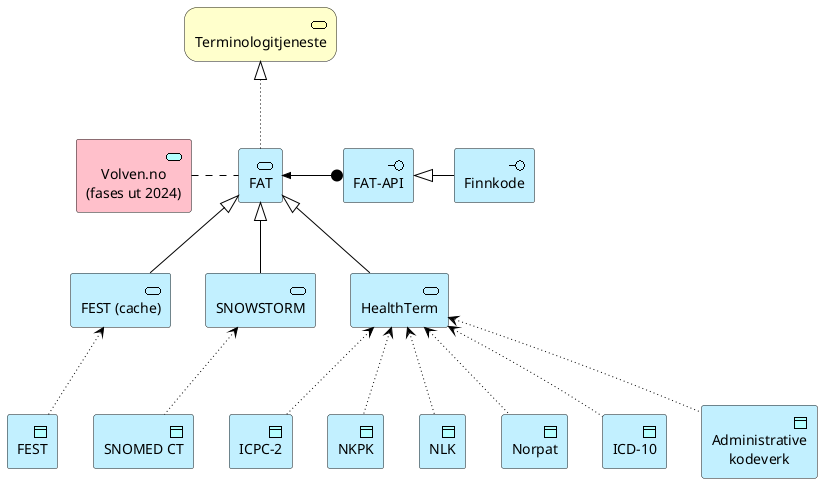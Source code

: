 @startuml
!include <archimate/Archimate>

sprite $aService jar:archimate/application-service

rectangle "Volven.no\n(fases ut 2024)" as volven <<$aService>> #pink
archimate #Business "Terminologitjeneste" as termserviceb<<business-service>>

archimate #Application "FAT" as termservice<<service>>

archimate #Application "FEST (cache)" as festcache<<service>>
archimate #Application "SNOWSTORM" as snowstorm<<service>>
archimate #Application "HealthTerm" as healthterm<<service>>

archimate #Application "ICD-10" as icd10<<application-data-object>>
archimate #Application "FEST" as fest<<application-data-object>>
archimate #Application "SNOMED CT" as snomedct<<application-data-object>>
archimate #Application "Administrative\nkodeverk" as admin<<application-data-object>>
archimate #Application "ICPC-2" as icpc2<<application-data-object>>
archimate #Application "NKPK" as nkpk<<application-data-object>>
archimate #Application "NLK" as nlk<<application-data-object>>
archimate #Application "Norpat" as norpat<<application-data-object>>

archimate #Application "FAT-API" as fatapi<<interface>>
archimate #Application "Finnkode" as finnkode<<interface>>

Rel_Realization_Up(termservice, termserviceb)

volven .right. termservice
volven .down[hidden]. festcache

termservice <|-down- festcache
termservice <|-down- snowstorm
termservice <|-down- healthterm

Rel_Access_r(festcache, fest)

Rel_Access_r(healthterm, icd10)
Rel_Access_r(snowstorm, snomedct)
Rel_Access_r(healthterm, admin)
Rel_Access_r(healthterm, icpc2)
Rel_Access_r(healthterm, nlk)
Rel_Access_r(healthterm, nkpk)
Rel_Access_r(healthterm, norpat)

Rel_Assignment_Left(fatapi, termservice)
Rel_Specialization_Left(finnkode, fatapi)

festcache -right[hidden] snowstorm
snowstorm -right[hidden] healthterm
fatapi -down[hidden]- healthterm

@enduml